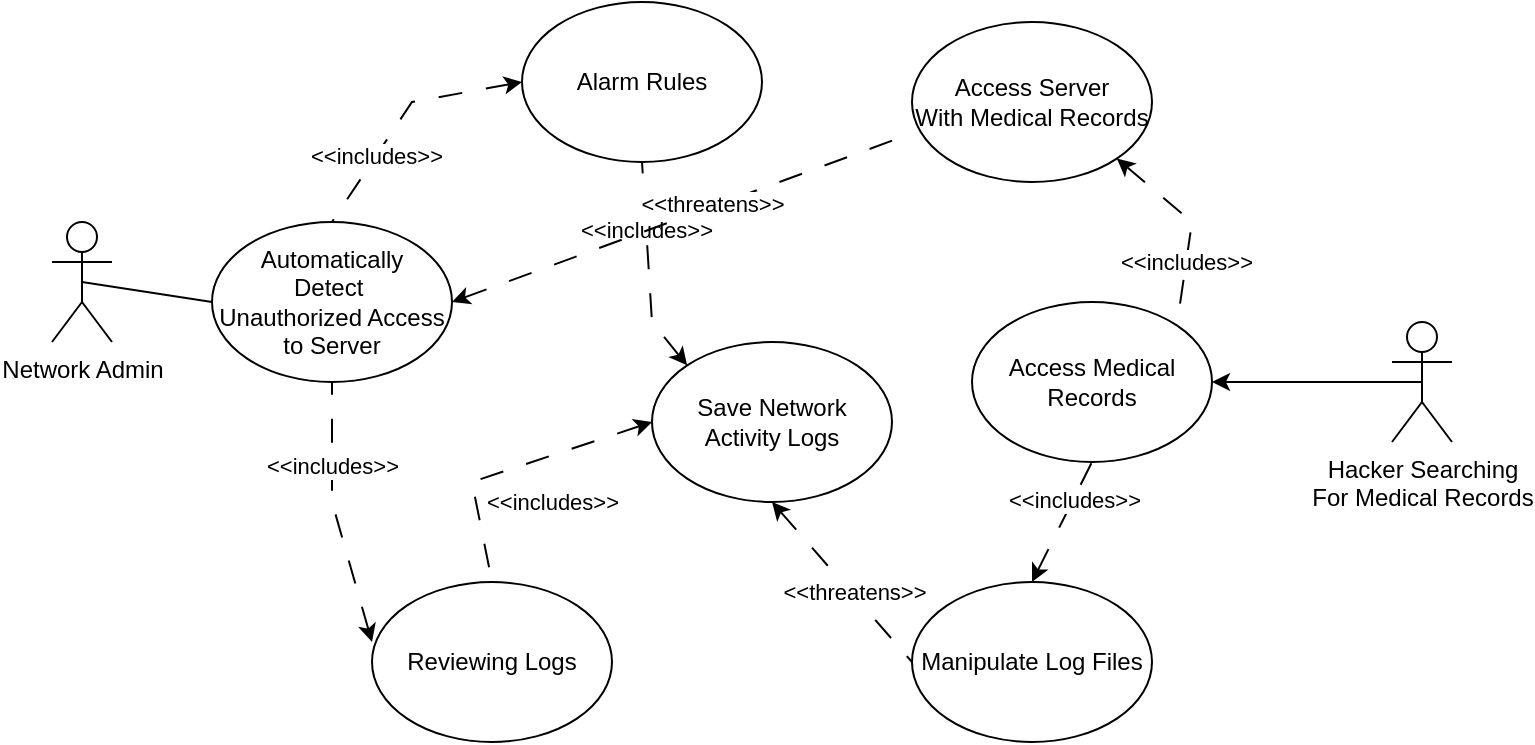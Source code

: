 <mxfile version="24.7.8" pages="2">
  <diagram name="UseCase" id="M0xOGjdki2et6MLyy9fX">
    <mxGraphModel dx="780" dy="543" grid="1" gridSize="10" guides="1" tooltips="1" connect="1" arrows="1" fold="1" page="1" pageScale="1" pageWidth="850" pageHeight="1100" math="0" shadow="0">
      <root>
        <mxCell id="0" />
        <mxCell id="1" parent="0" />
        <mxCell id="AnQCv14xt-ItweaXGgj_-1" value="Network Admin" style="shape=umlActor;verticalLabelPosition=bottom;verticalAlign=top;html=1;outlineConnect=0;" parent="1" vertex="1">
          <mxGeometry x="70" y="130" width="30" height="60" as="geometry" />
        </mxCell>
        <mxCell id="CnOKWCixgnBJWqTvkO5A-4" value="&lt;div&gt;&lt;font color=&quot;#000000&quot;&gt;Automatically&lt;/font&gt;&lt;/div&gt;&lt;font color=&quot;#000000&quot;&gt;Detect&amp;nbsp;&lt;/font&gt;&lt;div&gt;&lt;font color=&quot;#000000&quot;&gt;Unauthorized Access to Server&lt;/font&gt;&lt;/div&gt;" style="ellipse;whiteSpace=wrap;html=1;fillStyle=solid;fillColor=#FFFFFF;" parent="1" vertex="1">
          <mxGeometry x="150" y="130" width="120" height="80" as="geometry" />
        </mxCell>
        <mxCell id="CnOKWCixgnBJWqTvkO5A-6" value="" style="endArrow=none;html=1;rounded=0;entryX=0;entryY=0.5;entryDx=0;entryDy=0;exitX=0.5;exitY=0.5;exitDx=0;exitDy=0;exitPerimeter=0;" parent="1" source="AnQCv14xt-ItweaXGgj_-1" target="CnOKWCixgnBJWqTvkO5A-4" edge="1">
          <mxGeometry width="50" height="50" relative="1" as="geometry">
            <mxPoint x="380" y="310" as="sourcePoint" />
            <mxPoint x="430" y="260" as="targetPoint" />
          </mxGeometry>
        </mxCell>
        <mxCell id="96L6j548oqHXgcS1U1_N-1" value="&lt;font color=&quot;#000000&quot;&gt;Reviewing Logs&lt;/font&gt;" style="ellipse;whiteSpace=wrap;html=1;fillStyle=solid;fillColor=#FFFFFF;" vertex="1" parent="1">
          <mxGeometry x="230" y="310" width="120" height="80" as="geometry" />
        </mxCell>
        <mxCell id="96L6j548oqHXgcS1U1_N-2" value="&lt;font color=&quot;#000000&quot;&gt;Alarm Rules&lt;/font&gt;" style="ellipse;whiteSpace=wrap;html=1;fillStyle=solid;fillColor=#FFFFFF;" vertex="1" parent="1">
          <mxGeometry x="305" y="20" width="120" height="80" as="geometry" />
        </mxCell>
        <mxCell id="1rkMT-looU39TE68xeED-1" value="Manipulate Log Files" style="ellipse;whiteSpace=wrap;html=1;fillStyle=solid;" vertex="1" parent="1">
          <mxGeometry x="500" y="310" width="120" height="80" as="geometry" />
        </mxCell>
        <mxCell id="H7qDnbu_ULZwDwtxdNHO-8" style="edgeStyle=orthogonalEdgeStyle;rounded=0;orthogonalLoop=1;jettySize=auto;html=1;exitX=0.5;exitY=0.5;exitDx=0;exitDy=0;exitPerimeter=0;entryX=1;entryY=0.5;entryDx=0;entryDy=0;" edge="1" parent="1" source="H7qDnbu_ULZwDwtxdNHO-1" target="H7qDnbu_ULZwDwtxdNHO-3">
          <mxGeometry relative="1" as="geometry" />
        </mxCell>
        <mxCell id="H7qDnbu_ULZwDwtxdNHO-1" value="Hacker Searching&lt;div&gt;For Medical Records&lt;/div&gt;" style="shape=umlActor;verticalLabelPosition=bottom;verticalAlign=top;html=1;outlineConnect=0;" vertex="1" parent="1">
          <mxGeometry x="740" y="180" width="30" height="60" as="geometry" />
        </mxCell>
        <mxCell id="H7qDnbu_ULZwDwtxdNHO-2" value="" style="endArrow=none;html=1;rounded=0;entryX=0;entryY=0.5;entryDx=0;entryDy=0;dashed=1;dashPattern=12 12;endFill=0;startArrow=classic;startFill=1;exitX=0.5;exitY=1;exitDx=0;exitDy=0;" edge="1" parent="1" source="H7qDnbu_ULZwDwtxdNHO-18" target="1rkMT-looU39TE68xeED-1">
          <mxGeometry width="50" height="50" relative="1" as="geometry">
            <mxPoint x="360" y="350" as="sourcePoint" />
            <mxPoint x="430" y="260" as="targetPoint" />
          </mxGeometry>
        </mxCell>
        <mxCell id="H7qDnbu_ULZwDwtxdNHO-5" value="&amp;lt;&amp;lt;threatens&amp;gt;&amp;gt;" style="edgeLabel;html=1;align=center;verticalAlign=middle;resizable=0;points=[];" vertex="1" connectable="0" parent="H7qDnbu_ULZwDwtxdNHO-2">
          <mxGeometry x="0.133" y="1" relative="1" as="geometry">
            <mxPoint as="offset" />
          </mxGeometry>
        </mxCell>
        <mxCell id="H7qDnbu_ULZwDwtxdNHO-3" value="Access Medical Records" style="ellipse;whiteSpace=wrap;html=1;fillStyle=solid;" vertex="1" parent="1">
          <mxGeometry x="530" y="170" width="120" height="80" as="geometry" />
        </mxCell>
        <mxCell id="H7qDnbu_ULZwDwtxdNHO-4" value="" style="endArrow=none;html=1;rounded=0;entryX=0.5;entryY=1;entryDx=0;entryDy=0;exitX=0.5;exitY=0;exitDx=0;exitDy=0;endFill=0;startArrow=classic;startFill=1;dashed=1;dashPattern=12 12;" edge="1" parent="1" source="1rkMT-looU39TE68xeED-1" target="H7qDnbu_ULZwDwtxdNHO-3">
          <mxGeometry width="50" height="50" relative="1" as="geometry">
            <mxPoint x="380" y="310" as="sourcePoint" />
            <mxPoint x="430" y="260" as="targetPoint" />
            <Array as="points">
              <mxPoint x="570" y="290" />
            </Array>
          </mxGeometry>
        </mxCell>
        <mxCell id="H7qDnbu_ULZwDwtxdNHO-6" value="&amp;lt;&amp;lt;includes&amp;gt;&amp;gt;" style="edgeLabel;html=1;align=center;verticalAlign=middle;resizable=0;points=[];" vertex="1" connectable="0" parent="H7qDnbu_ULZwDwtxdNHO-4">
          <mxGeometry x="0.373" relative="1" as="geometry">
            <mxPoint as="offset" />
          </mxGeometry>
        </mxCell>
        <mxCell id="H7qDnbu_ULZwDwtxdNHO-9" value="Access Server&lt;br&gt;With Medical Records" style="ellipse;whiteSpace=wrap;html=1;fillStyle=solid;" vertex="1" parent="1">
          <mxGeometry x="500" y="30" width="120" height="80" as="geometry" />
        </mxCell>
        <mxCell id="H7qDnbu_ULZwDwtxdNHO-10" value="" style="endArrow=none;html=1;rounded=0;entryX=0.5;entryY=0;entryDx=0;entryDy=0;exitX=0;exitY=0.5;exitDx=0;exitDy=0;endFill=0;startArrow=classic;startFill=1;dashed=1;dashPattern=12 12;" edge="1" parent="1" source="96L6j548oqHXgcS1U1_N-2" target="CnOKWCixgnBJWqTvkO5A-4">
          <mxGeometry width="50" height="50" relative="1" as="geometry">
            <mxPoint x="570" y="320" as="sourcePoint" />
            <mxPoint x="600" y="260" as="targetPoint" />
            <Array as="points">
              <mxPoint x="250" y="70" />
            </Array>
          </mxGeometry>
        </mxCell>
        <mxCell id="H7qDnbu_ULZwDwtxdNHO-11" value="&amp;lt;&amp;lt;includes&amp;gt;&amp;gt;" style="edgeLabel;html=1;align=center;verticalAlign=middle;resizable=0;points=[];" vertex="1" connectable="0" parent="H7qDnbu_ULZwDwtxdNHO-10">
          <mxGeometry x="0.373" relative="1" as="geometry">
            <mxPoint as="offset" />
          </mxGeometry>
        </mxCell>
        <mxCell id="H7qDnbu_ULZwDwtxdNHO-14" value="" style="endArrow=none;html=1;rounded=0;exitX=0;exitY=0.375;exitDx=0;exitDy=0;endFill=0;startArrow=classic;startFill=1;dashed=1;dashPattern=12 12;exitPerimeter=0;entryX=0.5;entryY=1;entryDx=0;entryDy=0;" edge="1" parent="1" source="96L6j548oqHXgcS1U1_N-1" target="CnOKWCixgnBJWqTvkO5A-4">
          <mxGeometry width="50" height="50" relative="1" as="geometry">
            <mxPoint x="375" y="90" as="sourcePoint" />
            <mxPoint x="250" y="200" as="targetPoint" />
            <Array as="points">
              <mxPoint x="210" y="270" />
            </Array>
          </mxGeometry>
        </mxCell>
        <mxCell id="H7qDnbu_ULZwDwtxdNHO-15" value="&amp;lt;&amp;lt;includes&amp;gt;&amp;gt;" style="edgeLabel;html=1;align=center;verticalAlign=middle;resizable=0;points=[];" vertex="1" connectable="0" parent="H7qDnbu_ULZwDwtxdNHO-14">
          <mxGeometry x="0.373" relative="1" as="geometry">
            <mxPoint as="offset" />
          </mxGeometry>
        </mxCell>
        <mxCell id="H7qDnbu_ULZwDwtxdNHO-16" value="" style="endArrow=none;html=1;rounded=0;entryX=1;entryY=0;entryDx=0;entryDy=0;endFill=0;startArrow=classic;startFill=1;dashed=1;dashPattern=12 12;exitX=1;exitY=1;exitDx=0;exitDy=0;" edge="1" parent="1" source="H7qDnbu_ULZwDwtxdNHO-9" target="H7qDnbu_ULZwDwtxdNHO-3">
          <mxGeometry width="50" height="50" relative="1" as="geometry">
            <mxPoint x="610" y="100" as="sourcePoint" />
            <mxPoint x="600" y="260" as="targetPoint" />
            <Array as="points">
              <mxPoint x="640" y="130" />
            </Array>
          </mxGeometry>
        </mxCell>
        <mxCell id="H7qDnbu_ULZwDwtxdNHO-17" value="&amp;lt;&amp;lt;includes&amp;gt;&amp;gt;" style="edgeLabel;html=1;align=center;verticalAlign=middle;resizable=0;points=[];" vertex="1" connectable="0" parent="H7qDnbu_ULZwDwtxdNHO-16">
          <mxGeometry x="0.373" relative="1" as="geometry">
            <mxPoint as="offset" />
          </mxGeometry>
        </mxCell>
        <mxCell id="H7qDnbu_ULZwDwtxdNHO-18" value="&lt;font color=&quot;#000000&quot;&gt;Save Network&lt;/font&gt;&lt;div&gt;&lt;font color=&quot;#000000&quot;&gt;Activity Logs&lt;/font&gt;&lt;/div&gt;" style="ellipse;whiteSpace=wrap;html=1;fillStyle=solid;fillColor=#FFFFFF;" vertex="1" parent="1">
          <mxGeometry x="370" y="190" width="120" height="80" as="geometry" />
        </mxCell>
        <mxCell id="H7qDnbu_ULZwDwtxdNHO-19" value="" style="endArrow=none;html=1;rounded=0;endFill=0;startArrow=classic;startFill=1;dashed=1;dashPattern=12 12;entryX=0.5;entryY=1;entryDx=0;entryDy=0;exitX=0;exitY=0;exitDx=0;exitDy=0;" edge="1" parent="1" source="H7qDnbu_ULZwDwtxdNHO-18" target="96L6j548oqHXgcS1U1_N-2">
          <mxGeometry width="50" height="50" relative="1" as="geometry">
            <mxPoint x="420" y="220" as="sourcePoint" />
            <mxPoint x="470" y="160" as="targetPoint" />
            <Array as="points">
              <mxPoint x="370" y="180" />
            </Array>
          </mxGeometry>
        </mxCell>
        <mxCell id="H7qDnbu_ULZwDwtxdNHO-20" value="&amp;lt;&amp;lt;includes&amp;gt;&amp;gt;" style="edgeLabel;html=1;align=center;verticalAlign=middle;resizable=0;points=[];" vertex="1" connectable="0" parent="H7qDnbu_ULZwDwtxdNHO-19">
          <mxGeometry x="0.373" relative="1" as="geometry">
            <mxPoint as="offset" />
          </mxGeometry>
        </mxCell>
        <mxCell id="H7qDnbu_ULZwDwtxdNHO-21" value="" style="endArrow=none;html=1;rounded=0;exitX=0;exitY=0.5;exitDx=0;exitDy=0;endFill=0;startArrow=classic;startFill=1;dashed=1;dashPattern=12 12;entryX=0.5;entryY=0;entryDx=0;entryDy=0;" edge="1" parent="1" source="H7qDnbu_ULZwDwtxdNHO-18" target="96L6j548oqHXgcS1U1_N-1">
          <mxGeometry width="50" height="50" relative="1" as="geometry">
            <mxPoint x="250" y="360" as="sourcePoint" />
            <mxPoint x="280" y="220" as="targetPoint" />
            <Array as="points">
              <mxPoint x="280" y="260" />
            </Array>
          </mxGeometry>
        </mxCell>
        <mxCell id="H7qDnbu_ULZwDwtxdNHO-22" value="&amp;lt;&amp;lt;includes&amp;gt;&amp;gt;" style="edgeLabel;html=1;align=center;verticalAlign=middle;resizable=0;points=[];" vertex="1" connectable="0" parent="H7qDnbu_ULZwDwtxdNHO-21">
          <mxGeometry x="0.373" relative="1" as="geometry">
            <mxPoint x="39" y="5" as="offset" />
          </mxGeometry>
        </mxCell>
        <mxCell id="H7qDnbu_ULZwDwtxdNHO-24" value="" style="endArrow=none;html=1;rounded=0;entryX=0.004;entryY=0.694;entryDx=0;entryDy=0;dashed=1;dashPattern=12 12;endFill=0;startArrow=classic;startFill=1;entryPerimeter=0;exitX=1;exitY=0.5;exitDx=0;exitDy=0;" edge="1" parent="1" source="CnOKWCixgnBJWqTvkO5A-4" target="H7qDnbu_ULZwDwtxdNHO-9">
          <mxGeometry width="50" height="50" relative="1" as="geometry">
            <mxPoint x="440" y="280" as="sourcePoint" />
            <mxPoint x="510" y="360" as="targetPoint" />
          </mxGeometry>
        </mxCell>
        <mxCell id="H7qDnbu_ULZwDwtxdNHO-25" value="&amp;lt;&amp;lt;threatens&amp;gt;&amp;gt;" style="edgeLabel;html=1;align=center;verticalAlign=middle;resizable=0;points=[];" vertex="1" connectable="0" parent="H7qDnbu_ULZwDwtxdNHO-24">
          <mxGeometry x="0.133" y="1" relative="1" as="geometry">
            <mxPoint as="offset" />
          </mxGeometry>
        </mxCell>
      </root>
    </mxGraphModel>
  </diagram>
  <diagram id="o58B9l9HtSRSAuFW7YCm" name="MisUse">
    <mxGraphModel dx="781" dy="544" grid="1" gridSize="10" guides="1" tooltips="1" connect="1" arrows="1" fold="1" page="1" pageScale="1" pageWidth="850" pageHeight="1100" math="0" shadow="0">
      <root>
        <mxCell id="0" />
        <mxCell id="1" parent="0" />
        <mxCell id="uWQAZhvfy8R0NkosePd1-1" value="Network Admin" style="shape=umlActor;verticalLabelPosition=bottom;verticalAlign=top;html=1;outlineConnect=0;" vertex="1" parent="1">
          <mxGeometry x="70" y="130" width="30" height="60" as="geometry" />
        </mxCell>
        <mxCell id="uWQAZhvfy8R0NkosePd1-2" value="&lt;font color=&quot;#000000&quot;&gt;View Network Traffic&lt;/font&gt;" style="ellipse;whiteSpace=wrap;html=1;fillStyle=solid;fillColor=#FFFFFF;" vertex="1" parent="1">
          <mxGeometry x="250" y="60" width="120" height="80" as="geometry" />
        </mxCell>
        <mxCell id="uWQAZhvfy8R0NkosePd1-3" value="&lt;font color=&quot;#000000&quot;&gt;View Alerts&lt;/font&gt;" style="ellipse;whiteSpace=wrap;html=1;fillStyle=solid;fillColor=#FFFFFF;" vertex="1" parent="1">
          <mxGeometry x="250" y="170" width="120" height="80" as="geometry" />
        </mxCell>
        <mxCell id="uWQAZhvfy8R0NkosePd1-4" value="" style="endArrow=none;html=1;rounded=0;entryX=0;entryY=0.5;entryDx=0;entryDy=0;" edge="1" parent="1" target="uWQAZhvfy8R0NkosePd1-2">
          <mxGeometry width="50" height="50" relative="1" as="geometry">
            <mxPoint x="85" y="160" as="sourcePoint" />
            <mxPoint x="430" y="260" as="targetPoint" />
          </mxGeometry>
        </mxCell>
        <mxCell id="uWQAZhvfy8R0NkosePd1-5" value="" style="endArrow=none;html=1;rounded=0;entryX=0;entryY=0.5;entryDx=0;entryDy=0;exitX=0.5;exitY=0.5;exitDx=0;exitDy=0;exitPerimeter=0;" edge="1" parent="1" source="uWQAZhvfy8R0NkosePd1-1" target="uWQAZhvfy8R0NkosePd1-3">
          <mxGeometry width="50" height="50" relative="1" as="geometry">
            <mxPoint x="380" y="310" as="sourcePoint" />
            <mxPoint x="430" y="260" as="targetPoint" />
          </mxGeometry>
        </mxCell>
        <mxCell id="07ok0Il77gQCVmIZ0TzY-1" value="Disable Alerting" style="ellipse;whiteSpace=wrap;html=1;fillStyle=solid;" vertex="1" parent="1">
          <mxGeometry x="470" y="120" width="120" height="80" as="geometry" />
        </mxCell>
        <mxCell id="07ok0Il77gQCVmIZ0TzY-2" value="Malicious Insider" style="shape=umlActor;verticalLabelPosition=bottom;verticalAlign=top;html=1;outlineConnect=0;" vertex="1" parent="1">
          <mxGeometry x="680" y="110" width="30" height="60" as="geometry" />
        </mxCell>
        <mxCell id="07ok0Il77gQCVmIZ0TzY-3" value="" style="endArrow=none;html=1;rounded=0;entryX=1;entryY=0.5;entryDx=0;entryDy=0;exitX=0.5;exitY=0.5;exitDx=0;exitDy=0;exitPerimeter=0;" edge="1" parent="1" source="07ok0Il77gQCVmIZ0TzY-2" target="07ok0Il77gQCVmIZ0TzY-1">
          <mxGeometry width="50" height="50" relative="1" as="geometry">
            <mxPoint x="380" y="310" as="sourcePoint" />
            <mxPoint x="430" y="260" as="targetPoint" />
          </mxGeometry>
        </mxCell>
        <mxCell id="07ok0Il77gQCVmIZ0TzY-4" value="" style="endArrow=none;html=1;rounded=0;entryX=0;entryY=0.5;entryDx=0;entryDy=0;exitX=1;exitY=0.5;exitDx=0;exitDy=0;" edge="1" parent="1" source="uWQAZhvfy8R0NkosePd1-3" target="07ok0Il77gQCVmIZ0TzY-1">
          <mxGeometry width="50" height="50" relative="1" as="geometry">
            <mxPoint x="380" y="310" as="sourcePoint" />
            <mxPoint x="430" y="260" as="targetPoint" />
          </mxGeometry>
        </mxCell>
      </root>
    </mxGraphModel>
  </diagram>
</mxfile>

